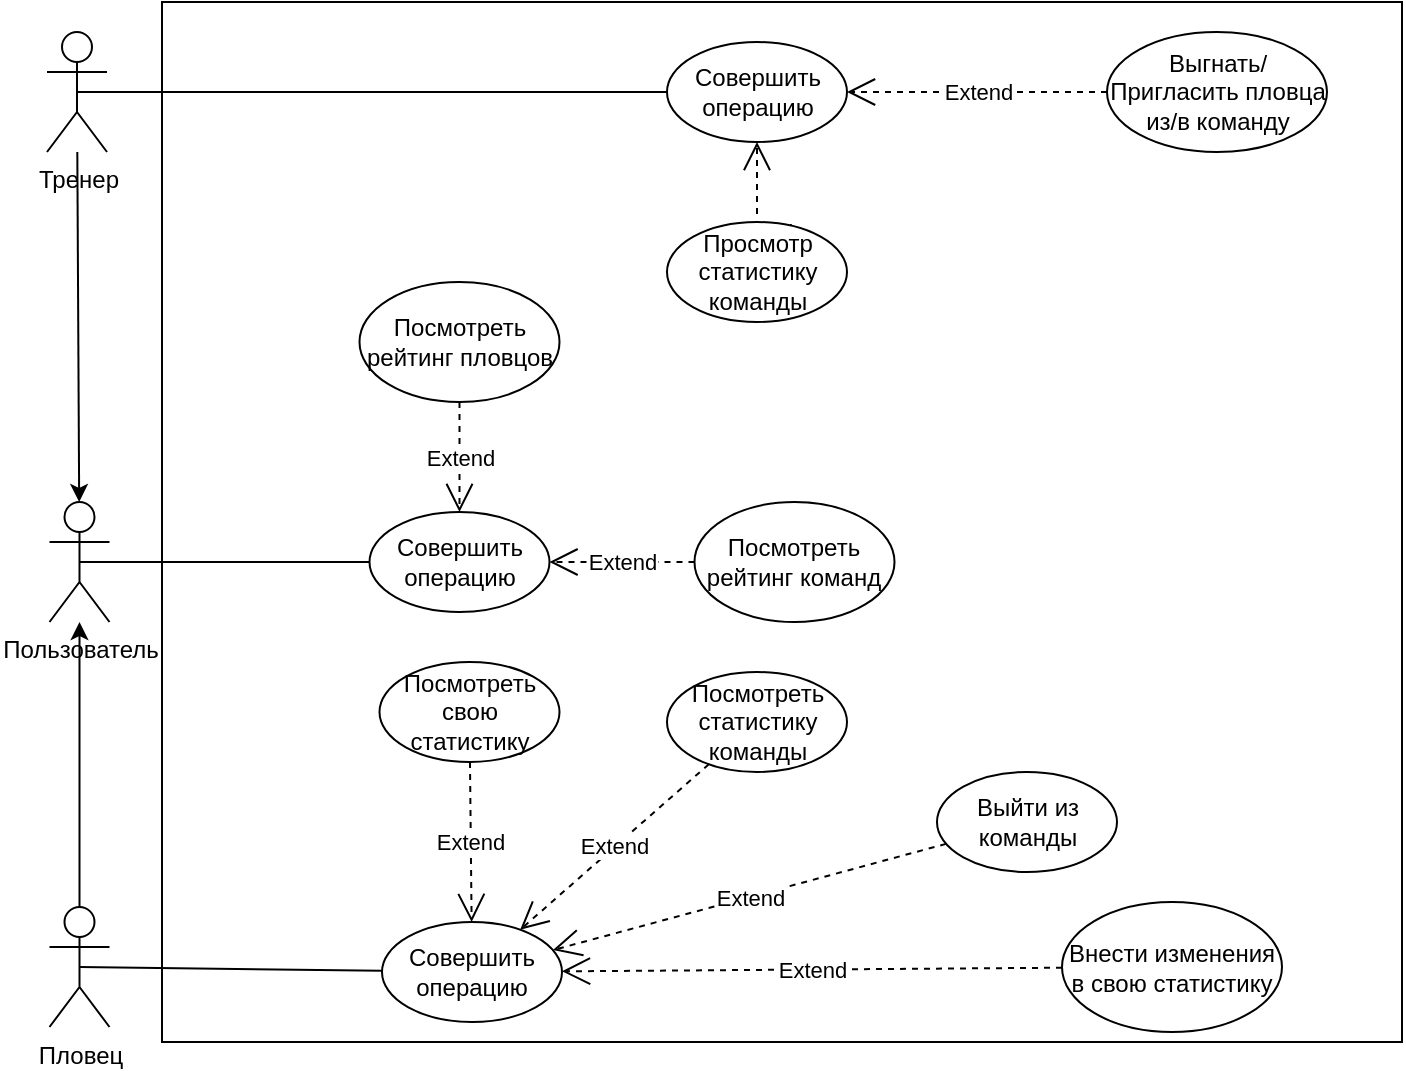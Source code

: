 <mxfile version="13.10.0" type="device"><diagram id="VTaYokF_futx6rkg2OMv" name="Страница 1"><mxGraphModel dx="2182" dy="825" grid="1" gridSize="10" guides="1" tooltips="1" connect="1" arrows="1" fold="1" page="1" pageScale="1" pageWidth="827" pageHeight="1169" math="0" shadow="0"><root><mxCell id="0"/><mxCell id="1" parent="0"/><mxCell id="czC6OCYTASwaRr9P3j7Y-3" value="" style="rounded=0;whiteSpace=wrap;html=1;" parent="1" vertex="1"><mxGeometry x="60" y="80" width="620" height="520" as="geometry"/></mxCell><mxCell id="czC6OCYTASwaRr9P3j7Y-4" value="Тренер" style="shape=umlActor;verticalLabelPosition=bottom;verticalAlign=top;html=1;outlineConnect=0;" parent="1" vertex="1"><mxGeometry x="2.5" y="95" width="30" height="60" as="geometry"/></mxCell><mxCell id="czC6OCYTASwaRr9P3j7Y-6" value="" style="endArrow=none;html=1;exitX=0.5;exitY=0.5;exitDx=0;exitDy=0;exitPerimeter=0;entryX=0;entryY=0.5;entryDx=0;entryDy=0;" parent="1" source="czC6OCYTASwaRr9P3j7Y-4" target="dw9YRBVg04BNH0uPZiPv-14" edge="1"><mxGeometry width="50" height="50" relative="1" as="geometry"><mxPoint x="382.5" y="250" as="sourcePoint"/><mxPoint x="92.5" y="125" as="targetPoint"/></mxGeometry></mxCell><mxCell id="czC6OCYTASwaRr9P3j7Y-25" value="&lt;meta charset=&quot;utf-8&quot;&gt;&lt;span style=&quot;color: rgb(0, 0, 0); font-family: helvetica; font-size: 11px; font-style: normal; font-weight: 400; letter-spacing: normal; text-align: center; text-indent: 0px; text-transform: none; word-spacing: 0px; background-color: rgb(255, 255, 255); display: inline; float: none;&quot;&gt;Extend&lt;/span&gt;" style="endArrow=open;endSize=12;dashed=1;html=1;exitX=0.5;exitY=1;exitDx=0;exitDy=0;" parent="1" source="dw9YRBVg04BNH0uPZiPv-15" target="dw9YRBVg04BNH0uPZiPv-14" edge="1"><mxGeometry width="160" relative="1" as="geometry"><mxPoint x="361.6" y="303.953" as="sourcePoint"/><mxPoint x="280.381" y="366.522" as="targetPoint"/></mxGeometry></mxCell><mxCell id="czC6OCYTASwaRr9P3j7Y-36" value="&lt;meta charset=&quot;utf-8&quot;&gt;&lt;span style=&quot;color: rgb(0, 0, 0); font-family: helvetica; font-size: 11px; font-style: normal; font-weight: 400; letter-spacing: normal; text-align: center; text-indent: 0px; text-transform: none; word-spacing: 0px; background-color: rgb(255, 255, 255); display: inline; float: none;&quot;&gt;Extend&lt;/span&gt;" style="endArrow=open;endSize=12;dashed=1;html=1;" parent="1" source="dw9YRBVg04BNH0uPZiPv-30" target="dw9YRBVg04BNH0uPZiPv-14" edge="1"><mxGeometry width="160" relative="1" as="geometry"><mxPoint x="368.02" y="670.131" as="sourcePoint"/><mxPoint x="390.5" y="580" as="targetPoint"/></mxGeometry></mxCell><mxCell id="dw9YRBVg04BNH0uPZiPv-1" value="Пловец" style="shape=umlActor;verticalLabelPosition=bottom;verticalAlign=top;html=1;outlineConnect=0;" parent="1" vertex="1"><mxGeometry x="3.75" y="532.5" width="30" height="60" as="geometry"/></mxCell><mxCell id="dw9YRBVg04BNH0uPZiPv-2" value="Совершить операцию" style="ellipse;whiteSpace=wrap;html=1;" parent="1" vertex="1"><mxGeometry x="170" y="540" width="90" height="50" as="geometry"/></mxCell><mxCell id="dw9YRBVg04BNH0uPZiPv-3" value="Посмотреть свою статистику" style="ellipse;whiteSpace=wrap;html=1;" parent="1" vertex="1"><mxGeometry x="168.75" y="410" width="90" height="50" as="geometry"/></mxCell><mxCell id="dw9YRBVg04BNH0uPZiPv-4" value="Внести изменения в свою статистику" style="ellipse;whiteSpace=wrap;html=1;" parent="1" vertex="1"><mxGeometry x="510" y="530" width="110" height="65" as="geometry"/></mxCell><mxCell id="dw9YRBVg04BNH0uPZiPv-5" value="" style="endArrow=none;html=1;exitX=0.5;exitY=0.5;exitDx=0;exitDy=0;exitPerimeter=0;" parent="1" source="dw9YRBVg04BNH0uPZiPv-1" target="dw9YRBVg04BNH0uPZiPv-2" edge="1"><mxGeometry width="50" height="50" relative="1" as="geometry"><mxPoint x="340" y="1090" as="sourcePoint"/><mxPoint x="390" y="1040" as="targetPoint"/></mxGeometry></mxCell><mxCell id="dw9YRBVg04BNH0uPZiPv-6" value="&lt;meta charset=&quot;utf-8&quot;&gt;&lt;span style=&quot;color: rgb(0, 0, 0); font-family: helvetica; font-size: 11px; font-style: normal; font-weight: 400; letter-spacing: normal; text-align: center; text-indent: 0px; text-transform: none; word-spacing: 0px; background-color: rgb(255, 255, 255); display: inline; float: none;&quot;&gt;Extend&lt;/span&gt;" style="endArrow=open;endSize=12;dashed=1;html=1;" parent="1" source="dw9YRBVg04BNH0uPZiPv-4" target="dw9YRBVg04BNH0uPZiPv-2" edge="1"><mxGeometry width="160" relative="1" as="geometry"><mxPoint x="369.012" y="566.829" as="sourcePoint"/><mxPoint x="440" y="1070" as="targetPoint"/></mxGeometry></mxCell><mxCell id="dw9YRBVg04BNH0uPZiPv-7" value="&lt;meta charset=&quot;utf-8&quot;&gt;&lt;span style=&quot;color: rgb(0, 0, 0); font-family: helvetica; font-size: 11px; font-style: normal; font-weight: 400; letter-spacing: normal; text-align: center; text-indent: 0px; text-transform: none; word-spacing: 0px; background-color: rgb(255, 255, 255); display: inline; float: none;&quot;&gt;Extend&lt;/span&gt;" style="endArrow=open;endSize=12;dashed=1;html=1;" parent="1" source="dw9YRBVg04BNH0uPZiPv-3" target="dw9YRBVg04BNH0uPZiPv-2" edge="1"><mxGeometry width="160" relative="1" as="geometry"><mxPoint x="280" y="1070" as="sourcePoint"/><mxPoint x="440" y="1070" as="targetPoint"/></mxGeometry></mxCell><mxCell id="dw9YRBVg04BNH0uPZiPv-8" value="Посмотреть статистику команды" style="ellipse;whiteSpace=wrap;html=1;" parent="1" vertex="1"><mxGeometry x="312.5" y="415" width="90" height="50" as="geometry"/></mxCell><mxCell id="dw9YRBVg04BNH0uPZiPv-13" value="&lt;meta charset=&quot;utf-8&quot;&gt;&lt;span style=&quot;color: rgb(0, 0, 0); font-family: helvetica; font-size: 11px; font-style: normal; font-weight: 400; letter-spacing: normal; text-align: center; text-indent: 0px; text-transform: none; word-spacing: 0px; background-color: rgb(255, 255, 255); display: inline; float: none;&quot;&gt;Extend&lt;/span&gt;" style="endArrow=open;endSize=12;dashed=1;html=1;" parent="1" source="dw9YRBVg04BNH0uPZiPv-8" target="dw9YRBVg04BNH0uPZiPv-2" edge="1"><mxGeometry width="160" relative="1" as="geometry"><mxPoint x="290" y="1040" as="sourcePoint"/><mxPoint x="450" y="1040" as="targetPoint"/></mxGeometry></mxCell><mxCell id="dw9YRBVg04BNH0uPZiPv-14" value="Совершить операцию" style="ellipse;whiteSpace=wrap;html=1;" parent="1" vertex="1"><mxGeometry x="312.5" y="100" width="90" height="50" as="geometry"/></mxCell><mxCell id="dw9YRBVg04BNH0uPZiPv-15" value="Просмотр статистику команды" style="ellipse;whiteSpace=wrap;html=1;" parent="1" vertex="1"><mxGeometry x="312.5" y="190" width="90" height="50" as="geometry"/></mxCell><mxCell id="dw9YRBVg04BNH0uPZiPv-30" value="Выгнать/Пригласить пловца из/в команду" style="ellipse;whiteSpace=wrap;html=1;" parent="1" vertex="1"><mxGeometry x="532.5" y="95" width="110" height="60" as="geometry"/></mxCell><mxCell id="Bg8XPrTBJ4_yKiy-n7Rz-9" value="Выйти из команды" style="ellipse;whiteSpace=wrap;html=1;" parent="1" vertex="1"><mxGeometry x="447.5" y="465" width="90" height="50" as="geometry"/></mxCell><mxCell id="Bg8XPrTBJ4_yKiy-n7Rz-19" value="&lt;meta charset=&quot;utf-8&quot;&gt;&lt;span style=&quot;color: rgb(0, 0, 0); font-family: helvetica; font-size: 11px; font-style: normal; font-weight: 400; letter-spacing: normal; text-align: center; text-indent: 0px; text-transform: none; word-spacing: 0px; background-color: rgb(255, 255, 255); display: inline; float: none;&quot;&gt;Extend&lt;/span&gt;" style="endArrow=open;endSize=12;dashed=1;html=1;" parent="1" source="Bg8XPrTBJ4_yKiy-n7Rz-9" target="dw9YRBVg04BNH0uPZiPv-2" edge="1"><mxGeometry width="160" relative="1" as="geometry"><mxPoint x="215.813" y="695.121" as="sourcePoint"/><mxPoint x="230.709" y="609.886" as="targetPoint"/></mxGeometry></mxCell><mxCell id="Bg8XPrTBJ4_yKiy-n7Rz-24" value="Пользователь&lt;br&gt;" style="shape=umlActor;verticalLabelPosition=bottom;verticalAlign=top;html=1;outlineConnect=0;" parent="1" vertex="1"><mxGeometry x="3.75" y="330" width="30" height="60" as="geometry"/></mxCell><mxCell id="Bg8XPrTBJ4_yKiy-n7Rz-25" value="Совершить операцию" style="ellipse;whiteSpace=wrap;html=1;" parent="1" vertex="1"><mxGeometry x="163.75" y="335" width="90" height="50" as="geometry"/></mxCell><mxCell id="Bg8XPrTBJ4_yKiy-n7Rz-26" value="" style="endArrow=none;html=1;exitX=0.5;exitY=0.5;exitDx=0;exitDy=0;exitPerimeter=0;" parent="1" source="Bg8XPrTBJ4_yKiy-n7Rz-24" target="Bg8XPrTBJ4_yKiy-n7Rz-25" edge="1"><mxGeometry width="50" height="50" relative="1" as="geometry"><mxPoint x="28.75" y="-45" as="sourcePoint"/><mxPoint x="183.75" y="-45" as="targetPoint"/></mxGeometry></mxCell><mxCell id="Bg8XPrTBJ4_yKiy-n7Rz-27" value="Посмотреть рейтинг пловцов" style="ellipse;whiteSpace=wrap;html=1;" parent="1" vertex="1"><mxGeometry x="158.75" y="220" width="100" height="60" as="geometry"/></mxCell><mxCell id="Bg8XPrTBJ4_yKiy-n7Rz-29" value="Посмотреть рейтинг команд" style="ellipse;whiteSpace=wrap;html=1;" parent="1" vertex="1"><mxGeometry x="326.25" y="330" width="100" height="60" as="geometry"/></mxCell><mxCell id="Bg8XPrTBJ4_yKiy-n7Rz-31" value="&lt;meta charset=&quot;utf-8&quot;&gt;&lt;span style=&quot;color: rgb(0, 0, 0); font-family: helvetica; font-size: 11px; font-style: normal; font-weight: 400; letter-spacing: normal; text-align: center; text-indent: 0px; text-transform: none; word-spacing: 0px; background-color: rgb(255, 255, 255); display: inline; float: none;&quot;&gt;Extend&lt;/span&gt;" style="endArrow=open;endSize=12;dashed=1;html=1;" parent="1" source="Bg8XPrTBJ4_yKiy-n7Rz-27" target="Bg8XPrTBJ4_yKiy-n7Rz-25" edge="1"><mxGeometry width="160" relative="1" as="geometry"><mxPoint x="133.75" y="120" as="sourcePoint"/><mxPoint x="133.75" y="65" as="targetPoint"/></mxGeometry></mxCell><mxCell id="Bg8XPrTBJ4_yKiy-n7Rz-33" value="&lt;meta charset=&quot;utf-8&quot;&gt;&lt;span style=&quot;color: rgb(0, 0, 0); font-family: helvetica; font-size: 11px; font-style: normal; font-weight: 400; letter-spacing: normal; text-align: center; text-indent: 0px; text-transform: none; word-spacing: 0px; background-color: rgb(255, 255, 255); display: inline; float: none;&quot;&gt;Extend&lt;/span&gt;" style="endArrow=open;endSize=12;dashed=1;html=1;" parent="1" source="Bg8XPrTBJ4_yKiy-n7Rz-29" target="Bg8XPrTBJ4_yKiy-n7Rz-25" edge="1"><mxGeometry width="160" relative="1" as="geometry"><mxPoint x="228.75" y="320" as="sourcePoint"/><mxPoint x="228.75" y="355" as="targetPoint"/></mxGeometry></mxCell><mxCell id="WJI915vhEQ-4UB28tHWf-1" value="" style="endArrow=classic;html=1;" parent="1" source="dw9YRBVg04BNH0uPZiPv-1" target="Bg8XPrTBJ4_yKiy-n7Rz-24" edge="1"><mxGeometry width="50" height="50" relative="1" as="geometry"><mxPoint x="330" y="370" as="sourcePoint"/><mxPoint x="380" y="320" as="targetPoint"/></mxGeometry></mxCell><mxCell id="WJI915vhEQ-4UB28tHWf-2" value="" style="endArrow=classic;html=1;" parent="1" source="czC6OCYTASwaRr9P3j7Y-4" target="Bg8XPrTBJ4_yKiy-n7Rz-24" edge="1"><mxGeometry width="50" height="50" relative="1" as="geometry"><mxPoint x="330" y="370" as="sourcePoint"/><mxPoint x="380" y="320" as="targetPoint"/></mxGeometry></mxCell></root></mxGraphModel></diagram></mxfile>